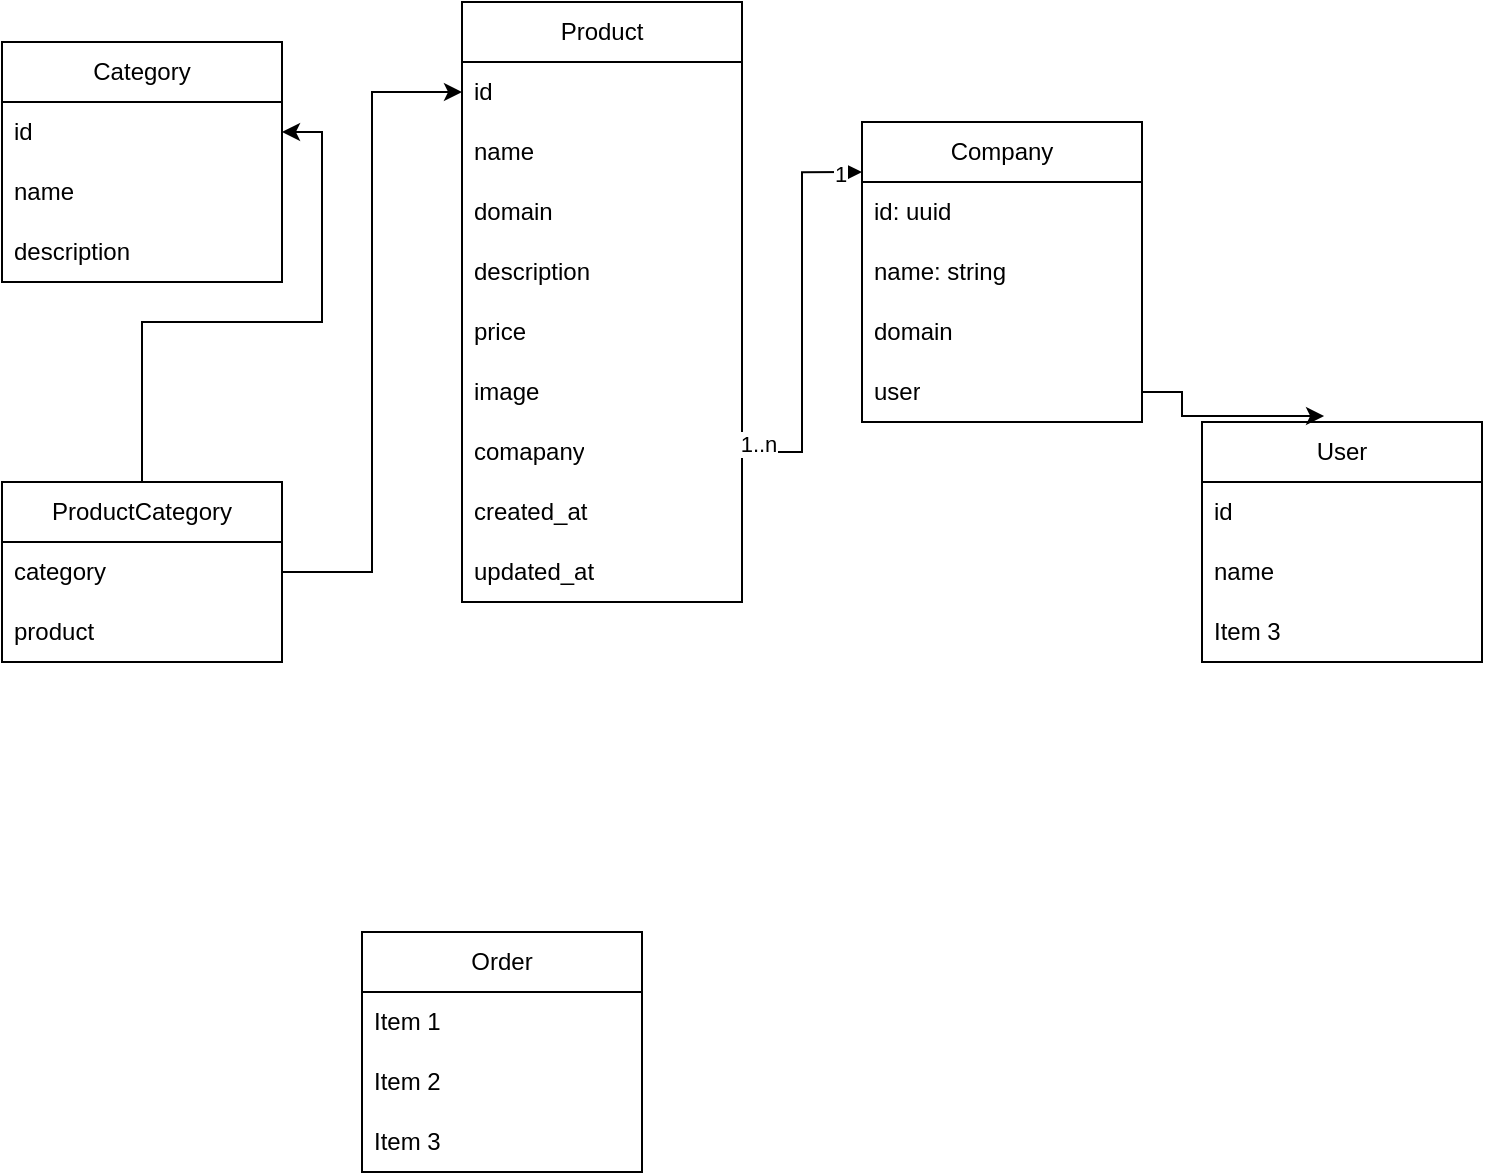 <mxfile version="24.0.4" type="device">
  <diagram name="Page-1" id="6lIkFPBEJ_US31z0r5fV">
    <mxGraphModel dx="1434" dy="738" grid="1" gridSize="10" guides="1" tooltips="1" connect="1" arrows="1" fold="1" page="1" pageScale="1" pageWidth="827" pageHeight="1169" math="0" shadow="0">
      <root>
        <mxCell id="0" />
        <mxCell id="1" parent="0" />
        <mxCell id="RA6iqR4b1wNG5CRGss1E-2" value="Company" style="swimlane;fontStyle=0;childLayout=stackLayout;horizontal=1;startSize=30;horizontalStack=0;resizeParent=1;resizeParentMax=0;resizeLast=0;collapsible=1;marginBottom=0;whiteSpace=wrap;html=1;" vertex="1" parent="1">
          <mxGeometry x="440" y="180" width="140" height="150" as="geometry" />
        </mxCell>
        <mxCell id="RA6iqR4b1wNG5CRGss1E-3" value="id: uuid" style="text;strokeColor=none;fillColor=none;align=left;verticalAlign=middle;spacingLeft=4;spacingRight=4;overflow=hidden;points=[[0,0.5],[1,0.5]];portConstraint=eastwest;rotatable=0;whiteSpace=wrap;html=1;" vertex="1" parent="RA6iqR4b1wNG5CRGss1E-2">
          <mxGeometry y="30" width="140" height="30" as="geometry" />
        </mxCell>
        <mxCell id="RA6iqR4b1wNG5CRGss1E-4" value="name: string" style="text;strokeColor=none;fillColor=none;align=left;verticalAlign=middle;spacingLeft=4;spacingRight=4;overflow=hidden;points=[[0,0.5],[1,0.5]];portConstraint=eastwest;rotatable=0;whiteSpace=wrap;html=1;" vertex="1" parent="RA6iqR4b1wNG5CRGss1E-2">
          <mxGeometry y="60" width="140" height="30" as="geometry" />
        </mxCell>
        <mxCell id="RA6iqR4b1wNG5CRGss1E-28" value="domain" style="text;strokeColor=none;fillColor=none;align=left;verticalAlign=middle;spacingLeft=4;spacingRight=4;overflow=hidden;points=[[0,0.5],[1,0.5]];portConstraint=eastwest;rotatable=0;whiteSpace=wrap;html=1;" vertex="1" parent="RA6iqR4b1wNG5CRGss1E-2">
          <mxGeometry y="90" width="140" height="30" as="geometry" />
        </mxCell>
        <mxCell id="RA6iqR4b1wNG5CRGss1E-48" value="user" style="text;strokeColor=none;fillColor=none;align=left;verticalAlign=middle;spacingLeft=4;spacingRight=4;overflow=hidden;points=[[0,0.5],[1,0.5]];portConstraint=eastwest;rotatable=0;whiteSpace=wrap;html=1;" vertex="1" parent="RA6iqR4b1wNG5CRGss1E-2">
          <mxGeometry y="120" width="140" height="30" as="geometry" />
        </mxCell>
        <mxCell id="RA6iqR4b1wNG5CRGss1E-6" value="Product" style="swimlane;fontStyle=0;childLayout=stackLayout;horizontal=1;startSize=30;horizontalStack=0;resizeParent=1;resizeParentMax=0;resizeLast=0;collapsible=1;marginBottom=0;whiteSpace=wrap;html=1;" vertex="1" parent="1">
          <mxGeometry x="240" y="120" width="140" height="300" as="geometry" />
        </mxCell>
        <mxCell id="RA6iqR4b1wNG5CRGss1E-7" value="id" style="text;strokeColor=none;fillColor=none;align=left;verticalAlign=middle;spacingLeft=4;spacingRight=4;overflow=hidden;points=[[0,0.5],[1,0.5]];portConstraint=eastwest;rotatable=0;whiteSpace=wrap;html=1;" vertex="1" parent="RA6iqR4b1wNG5CRGss1E-6">
          <mxGeometry y="30" width="140" height="30" as="geometry" />
        </mxCell>
        <mxCell id="RA6iqR4b1wNG5CRGss1E-8" value="name" style="text;strokeColor=none;fillColor=none;align=left;verticalAlign=middle;spacingLeft=4;spacingRight=4;overflow=hidden;points=[[0,0.5],[1,0.5]];portConstraint=eastwest;rotatable=0;whiteSpace=wrap;html=1;" vertex="1" parent="RA6iqR4b1wNG5CRGss1E-6">
          <mxGeometry y="60" width="140" height="30" as="geometry" />
        </mxCell>
        <mxCell id="RA6iqR4b1wNG5CRGss1E-29" value="domain" style="text;strokeColor=none;fillColor=none;align=left;verticalAlign=middle;spacingLeft=4;spacingRight=4;overflow=hidden;points=[[0,0.5],[1,0.5]];portConstraint=eastwest;rotatable=0;whiteSpace=wrap;html=1;" vertex="1" parent="RA6iqR4b1wNG5CRGss1E-6">
          <mxGeometry y="90" width="140" height="30" as="geometry" />
        </mxCell>
        <mxCell id="RA6iqR4b1wNG5CRGss1E-9" value="description" style="text;strokeColor=none;fillColor=none;align=left;verticalAlign=middle;spacingLeft=4;spacingRight=4;overflow=hidden;points=[[0,0.5],[1,0.5]];portConstraint=eastwest;rotatable=0;whiteSpace=wrap;html=1;" vertex="1" parent="RA6iqR4b1wNG5CRGss1E-6">
          <mxGeometry y="120" width="140" height="30" as="geometry" />
        </mxCell>
        <mxCell id="RA6iqR4b1wNG5CRGss1E-10" value="price" style="text;strokeColor=none;fillColor=none;align=left;verticalAlign=middle;spacingLeft=4;spacingRight=4;overflow=hidden;points=[[0,0.5],[1,0.5]];portConstraint=eastwest;rotatable=0;whiteSpace=wrap;html=1;" vertex="1" parent="RA6iqR4b1wNG5CRGss1E-6">
          <mxGeometry y="150" width="140" height="30" as="geometry" />
        </mxCell>
        <mxCell id="RA6iqR4b1wNG5CRGss1E-11" value="image" style="text;strokeColor=none;fillColor=none;align=left;verticalAlign=middle;spacingLeft=4;spacingRight=4;overflow=hidden;points=[[0,0.5],[1,0.5]];portConstraint=eastwest;rotatable=0;whiteSpace=wrap;html=1;" vertex="1" parent="RA6iqR4b1wNG5CRGss1E-6">
          <mxGeometry y="180" width="140" height="30" as="geometry" />
        </mxCell>
        <mxCell id="RA6iqR4b1wNG5CRGss1E-12" value="comapany" style="text;strokeColor=none;fillColor=none;align=left;verticalAlign=middle;spacingLeft=4;spacingRight=4;overflow=hidden;points=[[0,0.5],[1,0.5]];portConstraint=eastwest;rotatable=0;whiteSpace=wrap;html=1;" vertex="1" parent="RA6iqR4b1wNG5CRGss1E-6">
          <mxGeometry y="210" width="140" height="30" as="geometry" />
        </mxCell>
        <mxCell id="RA6iqR4b1wNG5CRGss1E-46" value="created_at" style="text;strokeColor=none;fillColor=none;align=left;verticalAlign=middle;spacingLeft=4;spacingRight=4;overflow=hidden;points=[[0,0.5],[1,0.5]];portConstraint=eastwest;rotatable=0;whiteSpace=wrap;html=1;" vertex="1" parent="RA6iqR4b1wNG5CRGss1E-6">
          <mxGeometry y="240" width="140" height="30" as="geometry" />
        </mxCell>
        <mxCell id="RA6iqR4b1wNG5CRGss1E-47" value="updated_at" style="text;strokeColor=none;fillColor=none;align=left;verticalAlign=middle;spacingLeft=4;spacingRight=4;overflow=hidden;points=[[0,0.5],[1,0.5]];portConstraint=eastwest;rotatable=0;whiteSpace=wrap;html=1;" vertex="1" parent="RA6iqR4b1wNG5CRGss1E-6">
          <mxGeometry y="270" width="140" height="30" as="geometry" />
        </mxCell>
        <mxCell id="RA6iqR4b1wNG5CRGss1E-24" value="User" style="swimlane;fontStyle=0;childLayout=stackLayout;horizontal=1;startSize=30;horizontalStack=0;resizeParent=1;resizeParentMax=0;resizeLast=0;collapsible=1;marginBottom=0;whiteSpace=wrap;html=1;" vertex="1" parent="1">
          <mxGeometry x="610" y="330" width="140" height="120" as="geometry" />
        </mxCell>
        <mxCell id="RA6iqR4b1wNG5CRGss1E-25" value="id" style="text;strokeColor=none;fillColor=none;align=left;verticalAlign=middle;spacingLeft=4;spacingRight=4;overflow=hidden;points=[[0,0.5],[1,0.5]];portConstraint=eastwest;rotatable=0;whiteSpace=wrap;html=1;" vertex="1" parent="RA6iqR4b1wNG5CRGss1E-24">
          <mxGeometry y="30" width="140" height="30" as="geometry" />
        </mxCell>
        <mxCell id="RA6iqR4b1wNG5CRGss1E-26" value="name" style="text;strokeColor=none;fillColor=none;align=left;verticalAlign=middle;spacingLeft=4;spacingRight=4;overflow=hidden;points=[[0,0.5],[1,0.5]];portConstraint=eastwest;rotatable=0;whiteSpace=wrap;html=1;" vertex="1" parent="RA6iqR4b1wNG5CRGss1E-24">
          <mxGeometry y="60" width="140" height="30" as="geometry" />
        </mxCell>
        <mxCell id="RA6iqR4b1wNG5CRGss1E-27" value="Item 3" style="text;strokeColor=none;fillColor=none;align=left;verticalAlign=middle;spacingLeft=4;spacingRight=4;overflow=hidden;points=[[0,0.5],[1,0.5]];portConstraint=eastwest;rotatable=0;whiteSpace=wrap;html=1;" vertex="1" parent="RA6iqR4b1wNG5CRGss1E-24">
          <mxGeometry y="90" width="140" height="30" as="geometry" />
        </mxCell>
        <mxCell id="RA6iqR4b1wNG5CRGss1E-36" style="edgeStyle=orthogonalEdgeStyle;rounded=0;orthogonalLoop=1;jettySize=auto;html=1;entryX=0;entryY=0.167;entryDx=0;entryDy=0;entryPerimeter=0;exitX=1;exitY=0.5;exitDx=0;exitDy=0;" edge="1" parent="1" source="RA6iqR4b1wNG5CRGss1E-12" target="RA6iqR4b1wNG5CRGss1E-2">
          <mxGeometry relative="1" as="geometry" />
        </mxCell>
        <mxCell id="RA6iqR4b1wNG5CRGss1E-37" value="1..n" style="edgeLabel;html=1;align=center;verticalAlign=middle;resizable=0;points=[];" vertex="1" connectable="0" parent="RA6iqR4b1wNG5CRGss1E-36">
          <mxGeometry x="-0.92" y="4" relative="1" as="geometry">
            <mxPoint as="offset" />
          </mxGeometry>
        </mxCell>
        <mxCell id="RA6iqR4b1wNG5CRGss1E-38" value="1" style="edgeLabel;html=1;align=center;verticalAlign=middle;resizable=0;points=[];" vertex="1" connectable="0" parent="RA6iqR4b1wNG5CRGss1E-36">
          <mxGeometry x="0.887" y="-1" relative="1" as="geometry">
            <mxPoint as="offset" />
          </mxGeometry>
        </mxCell>
        <mxCell id="RA6iqR4b1wNG5CRGss1E-49" style="edgeStyle=orthogonalEdgeStyle;rounded=0;orthogonalLoop=1;jettySize=auto;html=1;entryX=0.436;entryY=-0.025;entryDx=0;entryDy=0;entryPerimeter=0;" edge="1" parent="1" source="RA6iqR4b1wNG5CRGss1E-48" target="RA6iqR4b1wNG5CRGss1E-24">
          <mxGeometry relative="1" as="geometry" />
        </mxCell>
        <mxCell id="RA6iqR4b1wNG5CRGss1E-50" value="Category" style="swimlane;fontStyle=0;childLayout=stackLayout;horizontal=1;startSize=30;horizontalStack=0;resizeParent=1;resizeParentMax=0;resizeLast=0;collapsible=1;marginBottom=0;whiteSpace=wrap;html=1;" vertex="1" parent="1">
          <mxGeometry x="10" y="140" width="140" height="120" as="geometry" />
        </mxCell>
        <mxCell id="RA6iqR4b1wNG5CRGss1E-51" value="id" style="text;strokeColor=none;fillColor=none;align=left;verticalAlign=middle;spacingLeft=4;spacingRight=4;overflow=hidden;points=[[0,0.5],[1,0.5]];portConstraint=eastwest;rotatable=0;whiteSpace=wrap;html=1;" vertex="1" parent="RA6iqR4b1wNG5CRGss1E-50">
          <mxGeometry y="30" width="140" height="30" as="geometry" />
        </mxCell>
        <mxCell id="RA6iqR4b1wNG5CRGss1E-52" value="name" style="text;strokeColor=none;fillColor=none;align=left;verticalAlign=middle;spacingLeft=4;spacingRight=4;overflow=hidden;points=[[0,0.5],[1,0.5]];portConstraint=eastwest;rotatable=0;whiteSpace=wrap;html=1;" vertex="1" parent="RA6iqR4b1wNG5CRGss1E-50">
          <mxGeometry y="60" width="140" height="30" as="geometry" />
        </mxCell>
        <mxCell id="RA6iqR4b1wNG5CRGss1E-60" value="description" style="text;strokeColor=none;fillColor=none;align=left;verticalAlign=middle;spacingLeft=4;spacingRight=4;overflow=hidden;points=[[0,0.5],[1,0.5]];portConstraint=eastwest;rotatable=0;whiteSpace=wrap;html=1;" vertex="1" parent="RA6iqR4b1wNG5CRGss1E-50">
          <mxGeometry y="90" width="140" height="30" as="geometry" />
        </mxCell>
        <mxCell id="RA6iqR4b1wNG5CRGss1E-66" style="edgeStyle=orthogonalEdgeStyle;rounded=0;orthogonalLoop=1;jettySize=auto;html=1;entryX=1;entryY=0.5;entryDx=0;entryDy=0;" edge="1" parent="1" source="RA6iqR4b1wNG5CRGss1E-61" target="RA6iqR4b1wNG5CRGss1E-51">
          <mxGeometry relative="1" as="geometry" />
        </mxCell>
        <mxCell id="RA6iqR4b1wNG5CRGss1E-61" value="ProductCategory" style="swimlane;fontStyle=0;childLayout=stackLayout;horizontal=1;startSize=30;horizontalStack=0;resizeParent=1;resizeParentMax=0;resizeLast=0;collapsible=1;marginBottom=0;whiteSpace=wrap;html=1;" vertex="1" parent="1">
          <mxGeometry x="10" y="360" width="140" height="90" as="geometry" />
        </mxCell>
        <mxCell id="RA6iqR4b1wNG5CRGss1E-62" value="category" style="text;strokeColor=none;fillColor=none;align=left;verticalAlign=middle;spacingLeft=4;spacingRight=4;overflow=hidden;points=[[0,0.5],[1,0.5]];portConstraint=eastwest;rotatable=0;whiteSpace=wrap;html=1;" vertex="1" parent="RA6iqR4b1wNG5CRGss1E-61">
          <mxGeometry y="30" width="140" height="30" as="geometry" />
        </mxCell>
        <mxCell id="RA6iqR4b1wNG5CRGss1E-63" value="product" style="text;strokeColor=none;fillColor=none;align=left;verticalAlign=middle;spacingLeft=4;spacingRight=4;overflow=hidden;points=[[0,0.5],[1,0.5]];portConstraint=eastwest;rotatable=0;whiteSpace=wrap;html=1;" vertex="1" parent="RA6iqR4b1wNG5CRGss1E-61">
          <mxGeometry y="60" width="140" height="30" as="geometry" />
        </mxCell>
        <mxCell id="RA6iqR4b1wNG5CRGss1E-65" style="edgeStyle=orthogonalEdgeStyle;rounded=0;orthogonalLoop=1;jettySize=auto;html=1;entryX=0;entryY=0.5;entryDx=0;entryDy=0;" edge="1" parent="1" source="RA6iqR4b1wNG5CRGss1E-62" target="RA6iqR4b1wNG5CRGss1E-7">
          <mxGeometry relative="1" as="geometry" />
        </mxCell>
        <mxCell id="RA6iqR4b1wNG5CRGss1E-67" value="Order" style="swimlane;fontStyle=0;childLayout=stackLayout;horizontal=1;startSize=30;horizontalStack=0;resizeParent=1;resizeParentMax=0;resizeLast=0;collapsible=1;marginBottom=0;whiteSpace=wrap;html=1;" vertex="1" parent="1">
          <mxGeometry x="190" y="585" width="140" height="120" as="geometry" />
        </mxCell>
        <mxCell id="RA6iqR4b1wNG5CRGss1E-68" value="Item 1" style="text;strokeColor=none;fillColor=none;align=left;verticalAlign=middle;spacingLeft=4;spacingRight=4;overflow=hidden;points=[[0,0.5],[1,0.5]];portConstraint=eastwest;rotatable=0;whiteSpace=wrap;html=1;" vertex="1" parent="RA6iqR4b1wNG5CRGss1E-67">
          <mxGeometry y="30" width="140" height="30" as="geometry" />
        </mxCell>
        <mxCell id="RA6iqR4b1wNG5CRGss1E-69" value="Item 2" style="text;strokeColor=none;fillColor=none;align=left;verticalAlign=middle;spacingLeft=4;spacingRight=4;overflow=hidden;points=[[0,0.5],[1,0.5]];portConstraint=eastwest;rotatable=0;whiteSpace=wrap;html=1;" vertex="1" parent="RA6iqR4b1wNG5CRGss1E-67">
          <mxGeometry y="60" width="140" height="30" as="geometry" />
        </mxCell>
        <mxCell id="RA6iqR4b1wNG5CRGss1E-70" value="Item 3" style="text;strokeColor=none;fillColor=none;align=left;verticalAlign=middle;spacingLeft=4;spacingRight=4;overflow=hidden;points=[[0,0.5],[1,0.5]];portConstraint=eastwest;rotatable=0;whiteSpace=wrap;html=1;" vertex="1" parent="RA6iqR4b1wNG5CRGss1E-67">
          <mxGeometry y="90" width="140" height="30" as="geometry" />
        </mxCell>
      </root>
    </mxGraphModel>
  </diagram>
</mxfile>
